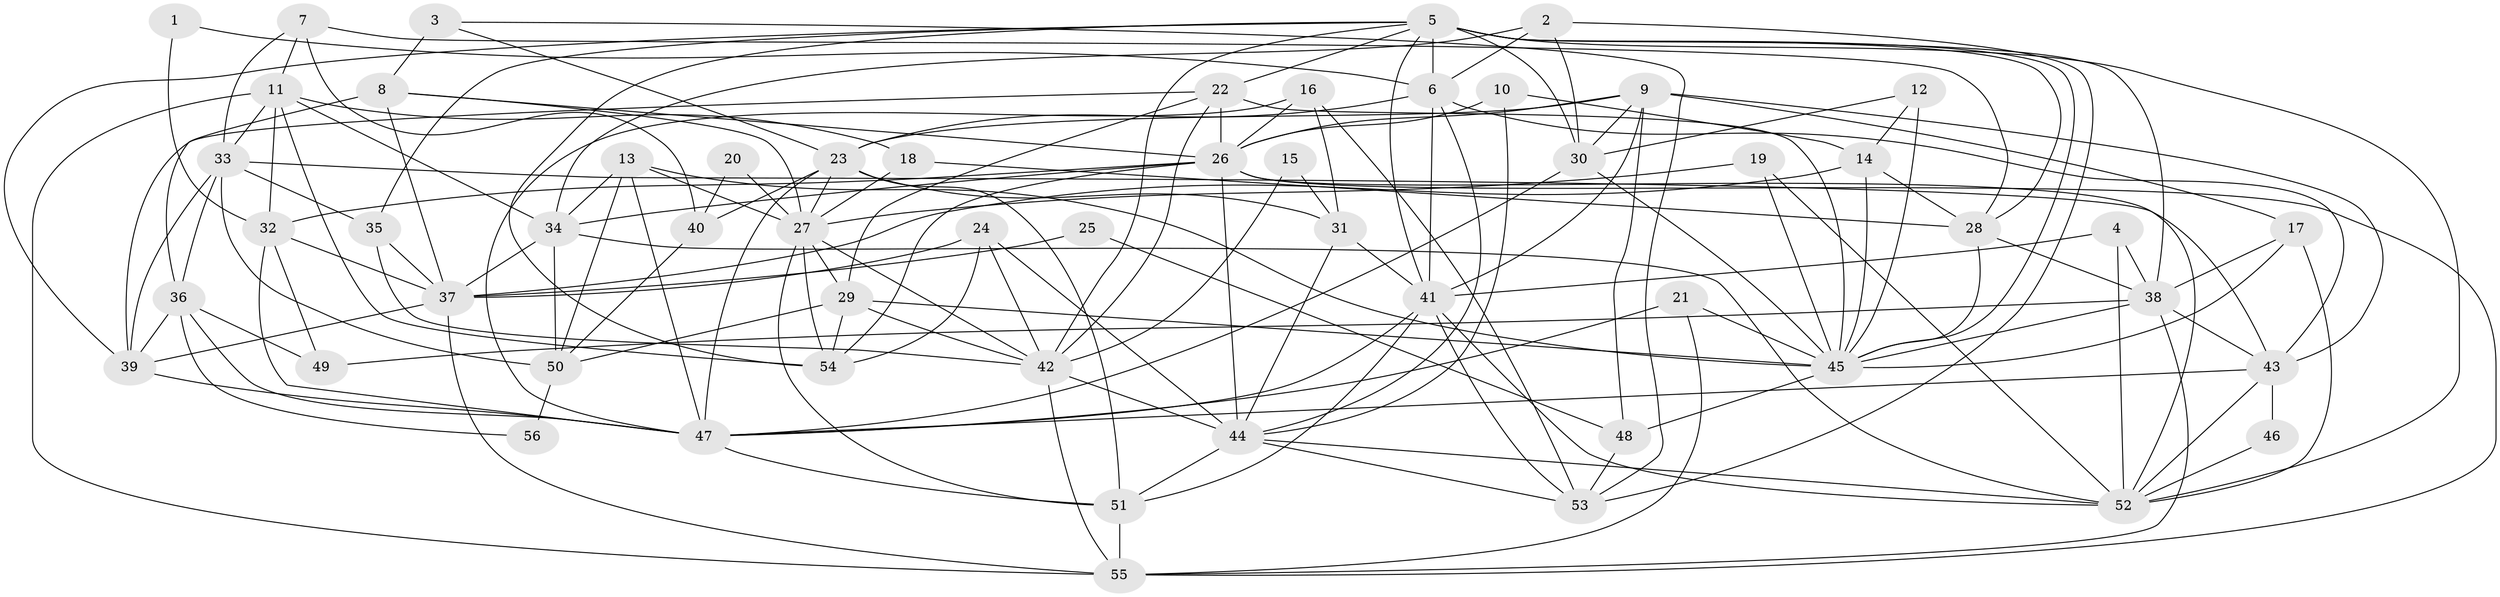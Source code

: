// original degree distribution, {5: 0.17857142857142858, 3: 0.30357142857142855, 4: 0.25892857142857145, 6: 0.11607142857142858, 2: 0.10714285714285714, 7: 0.03571428571428571}
// Generated by graph-tools (version 1.1) at 2025/50/03/09/25 03:50:05]
// undirected, 56 vertices, 161 edges
graph export_dot {
graph [start="1"]
  node [color=gray90,style=filled];
  1;
  2;
  3;
  4;
  5;
  6;
  7;
  8;
  9;
  10;
  11;
  12;
  13;
  14;
  15;
  16;
  17;
  18;
  19;
  20;
  21;
  22;
  23;
  24;
  25;
  26;
  27;
  28;
  29;
  30;
  31;
  32;
  33;
  34;
  35;
  36;
  37;
  38;
  39;
  40;
  41;
  42;
  43;
  44;
  45;
  46;
  47;
  48;
  49;
  50;
  51;
  52;
  53;
  54;
  55;
  56;
  1 -- 6 [weight=1.0];
  1 -- 32 [weight=1.0];
  2 -- 6 [weight=1.0];
  2 -- 30 [weight=1.0];
  2 -- 34 [weight=1.0];
  2 -- 53 [weight=1.0];
  3 -- 8 [weight=1.0];
  3 -- 23 [weight=1.0];
  3 -- 53 [weight=1.0];
  4 -- 38 [weight=1.0];
  4 -- 41 [weight=1.0];
  4 -- 52 [weight=1.0];
  5 -- 6 [weight=2.0];
  5 -- 22 [weight=1.0];
  5 -- 28 [weight=1.0];
  5 -- 30 [weight=1.0];
  5 -- 35 [weight=1.0];
  5 -- 38 [weight=2.0];
  5 -- 39 [weight=1.0];
  5 -- 41 [weight=1.0];
  5 -- 42 [weight=1.0];
  5 -- 45 [weight=1.0];
  5 -- 52 [weight=1.0];
  5 -- 54 [weight=1.0];
  6 -- 23 [weight=1.0];
  6 -- 41 [weight=1.0];
  6 -- 43 [weight=1.0];
  6 -- 44 [weight=1.0];
  7 -- 11 [weight=1.0];
  7 -- 28 [weight=1.0];
  7 -- 33 [weight=1.0];
  7 -- 40 [weight=1.0];
  8 -- 26 [weight=1.0];
  8 -- 27 [weight=1.0];
  8 -- 36 [weight=1.0];
  8 -- 37 [weight=1.0];
  9 -- 17 [weight=1.0];
  9 -- 23 [weight=1.0];
  9 -- 26 [weight=1.0];
  9 -- 30 [weight=1.0];
  9 -- 41 [weight=1.0];
  9 -- 43 [weight=1.0];
  9 -- 48 [weight=1.0];
  10 -- 14 [weight=1.0];
  10 -- 26 [weight=1.0];
  10 -- 44 [weight=1.0];
  11 -- 18 [weight=1.0];
  11 -- 32 [weight=1.0];
  11 -- 33 [weight=1.0];
  11 -- 34 [weight=1.0];
  11 -- 54 [weight=1.0];
  11 -- 55 [weight=1.0];
  12 -- 14 [weight=1.0];
  12 -- 30 [weight=1.0];
  12 -- 45 [weight=2.0];
  13 -- 27 [weight=1.0];
  13 -- 34 [weight=1.0];
  13 -- 45 [weight=1.0];
  13 -- 47 [weight=1.0];
  13 -- 50 [weight=1.0];
  14 -- 28 [weight=1.0];
  14 -- 37 [weight=1.0];
  14 -- 45 [weight=1.0];
  15 -- 31 [weight=1.0];
  15 -- 42 [weight=1.0];
  16 -- 26 [weight=1.0];
  16 -- 31 [weight=1.0];
  16 -- 47 [weight=1.0];
  16 -- 53 [weight=1.0];
  17 -- 38 [weight=1.0];
  17 -- 45 [weight=1.0];
  17 -- 52 [weight=1.0];
  18 -- 27 [weight=1.0];
  18 -- 28 [weight=1.0];
  19 -- 27 [weight=1.0];
  19 -- 45 [weight=1.0];
  19 -- 52 [weight=1.0];
  20 -- 27 [weight=1.0];
  20 -- 40 [weight=1.0];
  21 -- 45 [weight=1.0];
  21 -- 47 [weight=1.0];
  21 -- 55 [weight=1.0];
  22 -- 26 [weight=1.0];
  22 -- 29 [weight=1.0];
  22 -- 39 [weight=1.0];
  22 -- 42 [weight=1.0];
  22 -- 45 [weight=2.0];
  23 -- 27 [weight=1.0];
  23 -- 31 [weight=1.0];
  23 -- 40 [weight=1.0];
  23 -- 47 [weight=1.0];
  23 -- 51 [weight=1.0];
  24 -- 37 [weight=1.0];
  24 -- 42 [weight=1.0];
  24 -- 44 [weight=1.0];
  24 -- 54 [weight=1.0];
  25 -- 37 [weight=1.0];
  25 -- 48 [weight=1.0];
  26 -- 32 [weight=1.0];
  26 -- 34 [weight=1.0];
  26 -- 44 [weight=1.0];
  26 -- 52 [weight=1.0];
  26 -- 54 [weight=1.0];
  26 -- 55 [weight=1.0];
  27 -- 29 [weight=1.0];
  27 -- 42 [weight=1.0];
  27 -- 51 [weight=1.0];
  27 -- 54 [weight=1.0];
  28 -- 38 [weight=1.0];
  28 -- 45 [weight=1.0];
  29 -- 42 [weight=1.0];
  29 -- 45 [weight=1.0];
  29 -- 50 [weight=1.0];
  29 -- 54 [weight=1.0];
  30 -- 45 [weight=1.0];
  30 -- 47 [weight=1.0];
  31 -- 41 [weight=1.0];
  31 -- 44 [weight=1.0];
  32 -- 37 [weight=1.0];
  32 -- 47 [weight=1.0];
  32 -- 49 [weight=1.0];
  33 -- 35 [weight=1.0];
  33 -- 36 [weight=1.0];
  33 -- 39 [weight=1.0];
  33 -- 43 [weight=1.0];
  33 -- 50 [weight=1.0];
  34 -- 37 [weight=1.0];
  34 -- 50 [weight=1.0];
  34 -- 52 [weight=1.0];
  35 -- 37 [weight=1.0];
  35 -- 42 [weight=1.0];
  36 -- 39 [weight=1.0];
  36 -- 47 [weight=1.0];
  36 -- 49 [weight=1.0];
  36 -- 56 [weight=1.0];
  37 -- 39 [weight=1.0];
  37 -- 55 [weight=1.0];
  38 -- 43 [weight=1.0];
  38 -- 45 [weight=1.0];
  38 -- 49 [weight=1.0];
  38 -- 55 [weight=1.0];
  39 -- 47 [weight=1.0];
  40 -- 50 [weight=1.0];
  41 -- 47 [weight=1.0];
  41 -- 51 [weight=1.0];
  41 -- 52 [weight=1.0];
  41 -- 53 [weight=1.0];
  42 -- 44 [weight=1.0];
  42 -- 55 [weight=1.0];
  43 -- 46 [weight=1.0];
  43 -- 47 [weight=1.0];
  43 -- 52 [weight=1.0];
  44 -- 51 [weight=1.0];
  44 -- 52 [weight=1.0];
  44 -- 53 [weight=1.0];
  45 -- 48 [weight=1.0];
  46 -- 52 [weight=1.0];
  47 -- 51 [weight=1.0];
  48 -- 53 [weight=1.0];
  50 -- 56 [weight=1.0];
  51 -- 55 [weight=1.0];
}
